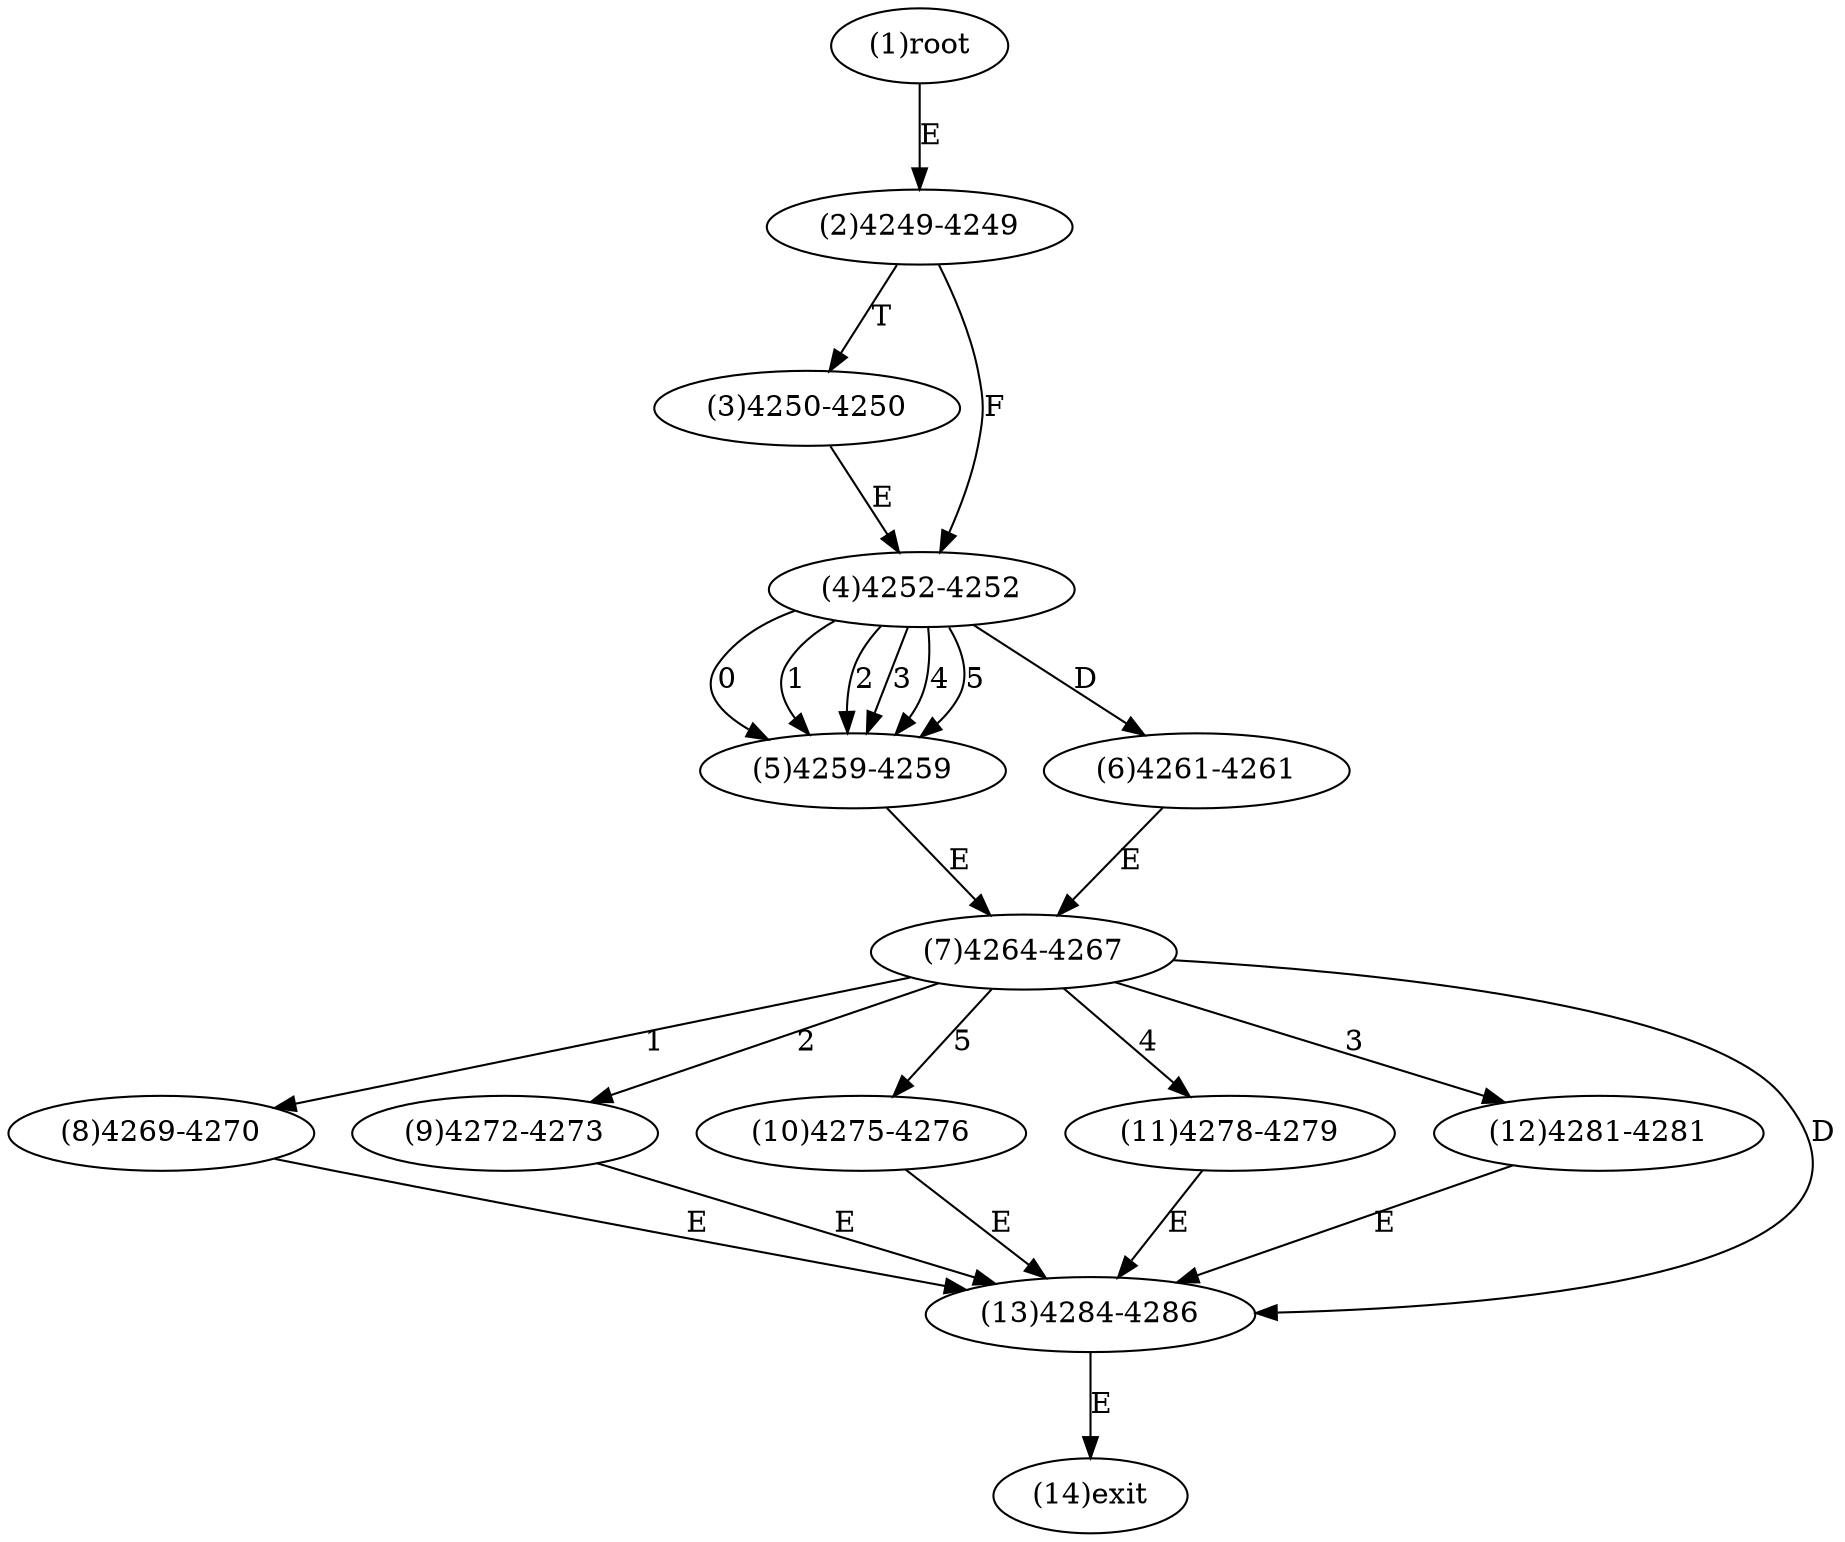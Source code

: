 digraph "" { 
1[ label="(1)root"];
2[ label="(2)4249-4249"];
3[ label="(3)4250-4250"];
4[ label="(4)4252-4252"];
5[ label="(5)4259-4259"];
6[ label="(6)4261-4261"];
7[ label="(7)4264-4267"];
8[ label="(8)4269-4270"];
9[ label="(9)4272-4273"];
10[ label="(10)4275-4276"];
11[ label="(11)4278-4279"];
12[ label="(12)4281-4281"];
13[ label="(13)4284-4286"];
14[ label="(14)exit"];
1->2[ label="E"];
2->4[ label="F"];
2->3[ label="T"];
3->4[ label="E"];
4->5[ label="0"];
4->5[ label="1"];
4->5[ label="2"];
4->5[ label="3"];
4->5[ label="4"];
4->5[ label="5"];
4->6[ label="D"];
5->7[ label="E"];
6->7[ label="E"];
7->8[ label="1"];
7->9[ label="2"];
7->12[ label="3"];
7->11[ label="4"];
7->10[ label="5"];
7->13[ label="D"];
8->13[ label="E"];
9->13[ label="E"];
10->13[ label="E"];
11->13[ label="E"];
12->13[ label="E"];
13->14[ label="E"];
}